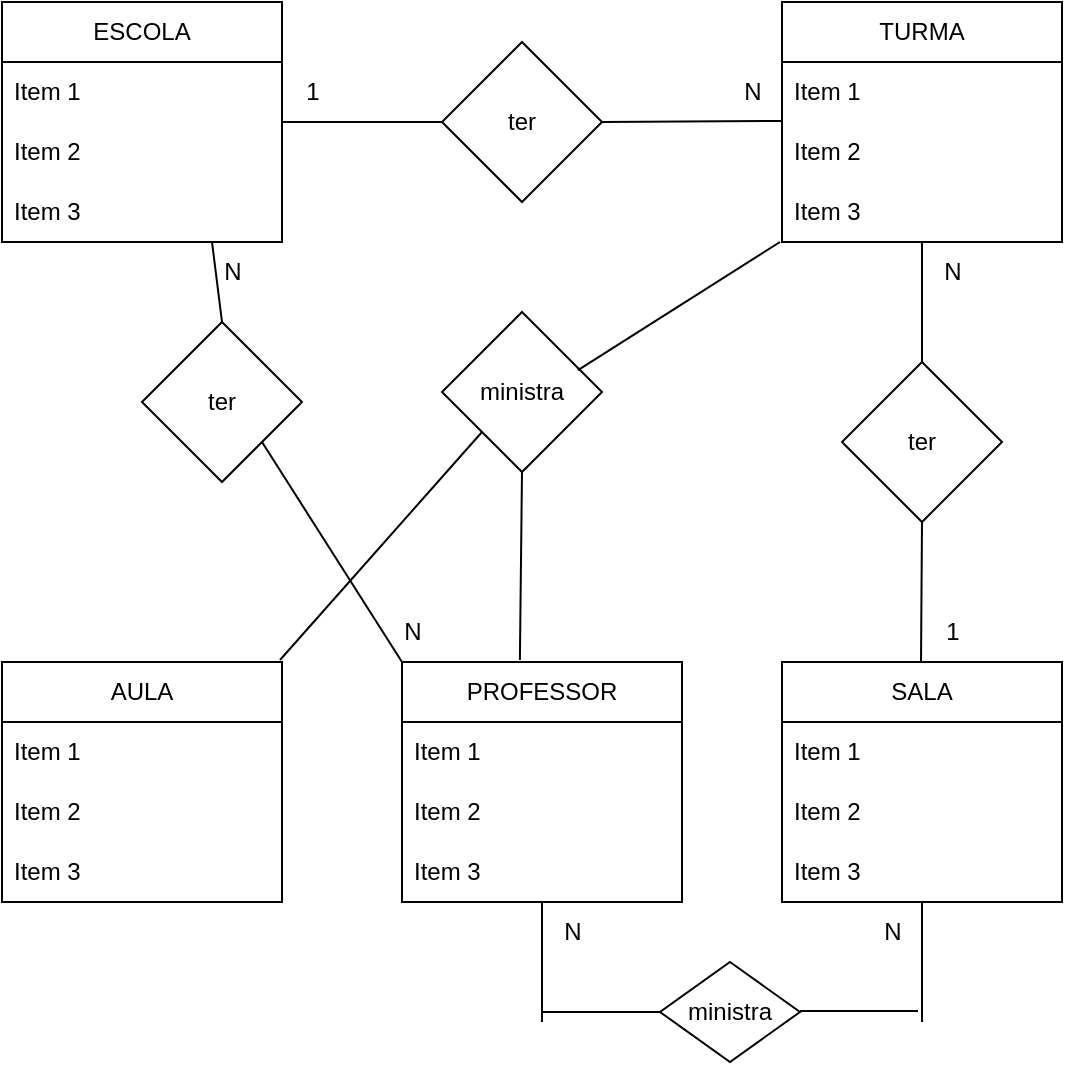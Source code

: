 <mxfile version="21.7.2" type="github">
  <diagram name="Página-1" id="cePOaibM7AGR7NOnBmcB">
    <mxGraphModel dx="1434" dy="718" grid="1" gridSize="10" guides="1" tooltips="1" connect="1" arrows="1" fold="1" page="1" pageScale="1" pageWidth="827" pageHeight="1169" math="0" shadow="0">
      <root>
        <mxCell id="0" />
        <mxCell id="1" parent="0" />
        <mxCell id="Bzw8fB9LdkekZBtDLWV--1" value="ESCOLA" style="swimlane;fontStyle=0;childLayout=stackLayout;horizontal=1;startSize=30;horizontalStack=0;resizeParent=1;resizeParentMax=0;resizeLast=0;collapsible=1;marginBottom=0;whiteSpace=wrap;html=1;" parent="1" vertex="1">
          <mxGeometry x="50" y="120" width="140" height="120" as="geometry" />
        </mxCell>
        <mxCell id="Bzw8fB9LdkekZBtDLWV--2" value="Item 1" style="text;strokeColor=none;fillColor=none;align=left;verticalAlign=middle;spacingLeft=4;spacingRight=4;overflow=hidden;points=[[0,0.5],[1,0.5]];portConstraint=eastwest;rotatable=0;whiteSpace=wrap;html=1;" parent="Bzw8fB9LdkekZBtDLWV--1" vertex="1">
          <mxGeometry y="30" width="140" height="30" as="geometry" />
        </mxCell>
        <mxCell id="Bzw8fB9LdkekZBtDLWV--3" value="Item 2" style="text;strokeColor=none;fillColor=none;align=left;verticalAlign=middle;spacingLeft=4;spacingRight=4;overflow=hidden;points=[[0,0.5],[1,0.5]];portConstraint=eastwest;rotatable=0;whiteSpace=wrap;html=1;" parent="Bzw8fB9LdkekZBtDLWV--1" vertex="1">
          <mxGeometry y="60" width="140" height="30" as="geometry" />
        </mxCell>
        <mxCell id="Bzw8fB9LdkekZBtDLWV--4" value="Item 3" style="text;strokeColor=none;fillColor=none;align=left;verticalAlign=middle;spacingLeft=4;spacingRight=4;overflow=hidden;points=[[0,0.5],[1,0.5]];portConstraint=eastwest;rotatable=0;whiteSpace=wrap;html=1;" parent="Bzw8fB9LdkekZBtDLWV--1" vertex="1">
          <mxGeometry y="90" width="140" height="30" as="geometry" />
        </mxCell>
        <mxCell id="Bzw8fB9LdkekZBtDLWV--5" value="TURMA" style="swimlane;fontStyle=0;childLayout=stackLayout;horizontal=1;startSize=30;horizontalStack=0;resizeParent=1;resizeParentMax=0;resizeLast=0;collapsible=1;marginBottom=0;whiteSpace=wrap;html=1;" parent="1" vertex="1">
          <mxGeometry x="440" y="120" width="140" height="120" as="geometry" />
        </mxCell>
        <mxCell id="Bzw8fB9LdkekZBtDLWV--6" value="Item 1" style="text;strokeColor=none;fillColor=none;align=left;verticalAlign=middle;spacingLeft=4;spacingRight=4;overflow=hidden;points=[[0,0.5],[1,0.5]];portConstraint=eastwest;rotatable=0;whiteSpace=wrap;html=1;" parent="Bzw8fB9LdkekZBtDLWV--5" vertex="1">
          <mxGeometry y="30" width="140" height="30" as="geometry" />
        </mxCell>
        <mxCell id="Bzw8fB9LdkekZBtDLWV--7" value="Item 2" style="text;strokeColor=none;fillColor=none;align=left;verticalAlign=middle;spacingLeft=4;spacingRight=4;overflow=hidden;points=[[0,0.5],[1,0.5]];portConstraint=eastwest;rotatable=0;whiteSpace=wrap;html=1;" parent="Bzw8fB9LdkekZBtDLWV--5" vertex="1">
          <mxGeometry y="60" width="140" height="30" as="geometry" />
        </mxCell>
        <mxCell id="Bzw8fB9LdkekZBtDLWV--8" value="Item 3" style="text;strokeColor=none;fillColor=none;align=left;verticalAlign=middle;spacingLeft=4;spacingRight=4;overflow=hidden;points=[[0,0.5],[1,0.5]];portConstraint=eastwest;rotatable=0;whiteSpace=wrap;html=1;" parent="Bzw8fB9LdkekZBtDLWV--5" vertex="1">
          <mxGeometry y="90" width="140" height="30" as="geometry" />
        </mxCell>
        <mxCell id="Bzw8fB9LdkekZBtDLWV--9" value="SALA" style="swimlane;fontStyle=0;childLayout=stackLayout;horizontal=1;startSize=30;horizontalStack=0;resizeParent=1;resizeParentMax=0;resizeLast=0;collapsible=1;marginBottom=0;whiteSpace=wrap;html=1;" parent="1" vertex="1">
          <mxGeometry x="440" y="450" width="140" height="120" as="geometry" />
        </mxCell>
        <mxCell id="Bzw8fB9LdkekZBtDLWV--10" value="Item 1" style="text;strokeColor=none;fillColor=none;align=left;verticalAlign=middle;spacingLeft=4;spacingRight=4;overflow=hidden;points=[[0,0.5],[1,0.5]];portConstraint=eastwest;rotatable=0;whiteSpace=wrap;html=1;" parent="Bzw8fB9LdkekZBtDLWV--9" vertex="1">
          <mxGeometry y="30" width="140" height="30" as="geometry" />
        </mxCell>
        <mxCell id="Bzw8fB9LdkekZBtDLWV--11" value="Item 2" style="text;strokeColor=none;fillColor=none;align=left;verticalAlign=middle;spacingLeft=4;spacingRight=4;overflow=hidden;points=[[0,0.5],[1,0.5]];portConstraint=eastwest;rotatable=0;whiteSpace=wrap;html=1;" parent="Bzw8fB9LdkekZBtDLWV--9" vertex="1">
          <mxGeometry y="60" width="140" height="30" as="geometry" />
        </mxCell>
        <mxCell id="Bzw8fB9LdkekZBtDLWV--12" value="Item 3" style="text;strokeColor=none;fillColor=none;align=left;verticalAlign=middle;spacingLeft=4;spacingRight=4;overflow=hidden;points=[[0,0.5],[1,0.5]];portConstraint=eastwest;rotatable=0;whiteSpace=wrap;html=1;" parent="Bzw8fB9LdkekZBtDLWV--9" vertex="1">
          <mxGeometry y="90" width="140" height="30" as="geometry" />
        </mxCell>
        <mxCell id="Bzw8fB9LdkekZBtDLWV--13" value="AULA" style="swimlane;fontStyle=0;childLayout=stackLayout;horizontal=1;startSize=30;horizontalStack=0;resizeParent=1;resizeParentMax=0;resizeLast=0;collapsible=1;marginBottom=0;whiteSpace=wrap;html=1;" parent="1" vertex="1">
          <mxGeometry x="50" y="450" width="140" height="120" as="geometry" />
        </mxCell>
        <mxCell id="Bzw8fB9LdkekZBtDLWV--14" value="Item 1" style="text;strokeColor=none;fillColor=none;align=left;verticalAlign=middle;spacingLeft=4;spacingRight=4;overflow=hidden;points=[[0,0.5],[1,0.5]];portConstraint=eastwest;rotatable=0;whiteSpace=wrap;html=1;" parent="Bzw8fB9LdkekZBtDLWV--13" vertex="1">
          <mxGeometry y="30" width="140" height="30" as="geometry" />
        </mxCell>
        <mxCell id="Bzw8fB9LdkekZBtDLWV--15" value="Item 2" style="text;strokeColor=none;fillColor=none;align=left;verticalAlign=middle;spacingLeft=4;spacingRight=4;overflow=hidden;points=[[0,0.5],[1,0.5]];portConstraint=eastwest;rotatable=0;whiteSpace=wrap;html=1;" parent="Bzw8fB9LdkekZBtDLWV--13" vertex="1">
          <mxGeometry y="60" width="140" height="30" as="geometry" />
        </mxCell>
        <mxCell id="Bzw8fB9LdkekZBtDLWV--16" value="Item 3" style="text;strokeColor=none;fillColor=none;align=left;verticalAlign=middle;spacingLeft=4;spacingRight=4;overflow=hidden;points=[[0,0.5],[1,0.5]];portConstraint=eastwest;rotatable=0;whiteSpace=wrap;html=1;" parent="Bzw8fB9LdkekZBtDLWV--13" vertex="1">
          <mxGeometry y="90" width="140" height="30" as="geometry" />
        </mxCell>
        <mxCell id="Bzw8fB9LdkekZBtDLWV--17" value="PROFESSOR" style="swimlane;fontStyle=0;childLayout=stackLayout;horizontal=1;startSize=30;horizontalStack=0;resizeParent=1;resizeParentMax=0;resizeLast=0;collapsible=1;marginBottom=0;whiteSpace=wrap;html=1;" parent="1" vertex="1">
          <mxGeometry x="250" y="450" width="140" height="120" as="geometry" />
        </mxCell>
        <mxCell id="Bzw8fB9LdkekZBtDLWV--18" value="Item 1" style="text;strokeColor=none;fillColor=none;align=left;verticalAlign=middle;spacingLeft=4;spacingRight=4;overflow=hidden;points=[[0,0.5],[1,0.5]];portConstraint=eastwest;rotatable=0;whiteSpace=wrap;html=1;" parent="Bzw8fB9LdkekZBtDLWV--17" vertex="1">
          <mxGeometry y="30" width="140" height="30" as="geometry" />
        </mxCell>
        <mxCell id="Bzw8fB9LdkekZBtDLWV--19" value="Item 2" style="text;strokeColor=none;fillColor=none;align=left;verticalAlign=middle;spacingLeft=4;spacingRight=4;overflow=hidden;points=[[0,0.5],[1,0.5]];portConstraint=eastwest;rotatable=0;whiteSpace=wrap;html=1;" parent="Bzw8fB9LdkekZBtDLWV--17" vertex="1">
          <mxGeometry y="60" width="140" height="30" as="geometry" />
        </mxCell>
        <mxCell id="Bzw8fB9LdkekZBtDLWV--20" value="Item 3" style="text;strokeColor=none;fillColor=none;align=left;verticalAlign=middle;spacingLeft=4;spacingRight=4;overflow=hidden;points=[[0,0.5],[1,0.5]];portConstraint=eastwest;rotatable=0;whiteSpace=wrap;html=1;" parent="Bzw8fB9LdkekZBtDLWV--17" vertex="1">
          <mxGeometry y="90" width="140" height="30" as="geometry" />
        </mxCell>
        <mxCell id="Bzw8fB9LdkekZBtDLWV--21" value="ter" style="rhombus;whiteSpace=wrap;html=1;" parent="1" vertex="1">
          <mxGeometry x="270" y="140" width="80" height="80" as="geometry" />
        </mxCell>
        <mxCell id="Bzw8fB9LdkekZBtDLWV--23" value="ministra" style="rhombus;whiteSpace=wrap;html=1;" parent="1" vertex="1">
          <mxGeometry x="379" y="600" width="70" height="50" as="geometry" />
        </mxCell>
        <mxCell id="Bzw8fB9LdkekZBtDLWV--24" value="ter" style="rhombus;whiteSpace=wrap;html=1;" parent="1" vertex="1">
          <mxGeometry x="470" y="300" width="80" height="80" as="geometry" />
        </mxCell>
        <mxCell id="Bzw8fB9LdkekZBtDLWV--25" value="ministra" style="rhombus;whiteSpace=wrap;html=1;" parent="1" vertex="1">
          <mxGeometry x="270" y="275" width="80" height="80" as="geometry" />
        </mxCell>
        <mxCell id="Bzw8fB9LdkekZBtDLWV--27" value="" style="endArrow=none;html=1;rounded=0;entryX=0;entryY=0.5;entryDx=0;entryDy=0;" parent="1" target="Bzw8fB9LdkekZBtDLWV--21" edge="1">
          <mxGeometry width="50" height="50" relative="1" as="geometry">
            <mxPoint x="190" y="180" as="sourcePoint" />
            <mxPoint x="240" y="130" as="targetPoint" />
          </mxGeometry>
        </mxCell>
        <mxCell id="Bzw8fB9LdkekZBtDLWV--29" value="" style="endArrow=none;html=1;rounded=0;entryX=0;entryY=0.5;entryDx=0;entryDy=0;exitX=1;exitY=0.5;exitDx=0;exitDy=0;" parent="1" source="Bzw8fB9LdkekZBtDLWV--21" edge="1">
          <mxGeometry width="50" height="50" relative="1" as="geometry">
            <mxPoint x="360" y="179.5" as="sourcePoint" />
            <mxPoint x="440" y="179.5" as="targetPoint" />
          </mxGeometry>
        </mxCell>
        <mxCell id="Bzw8fB9LdkekZBtDLWV--31" value="1" style="text;html=1;align=center;verticalAlign=middle;resizable=0;points=[];autosize=1;strokeColor=none;fillColor=none;" parent="1" vertex="1">
          <mxGeometry x="190" y="150" width="30" height="30" as="geometry" />
        </mxCell>
        <mxCell id="Bzw8fB9LdkekZBtDLWV--32" value="N" style="text;html=1;align=center;verticalAlign=middle;resizable=0;points=[];autosize=1;strokeColor=none;fillColor=none;" parent="1" vertex="1">
          <mxGeometry x="410" y="150" width="30" height="30" as="geometry" />
        </mxCell>
        <mxCell id="Bzw8fB9LdkekZBtDLWV--33" value="" style="endArrow=none;html=1;rounded=0;entryX=0.5;entryY=0;entryDx=0;entryDy=0;exitX=0.5;exitY=1;exitDx=0;exitDy=0;" parent="1" source="Bzw8fB9LdkekZBtDLWV--5" target="Bzw8fB9LdkekZBtDLWV--24" edge="1">
          <mxGeometry width="50" height="50" relative="1" as="geometry">
            <mxPoint x="465" y="260.5" as="sourcePoint" />
            <mxPoint x="555" y="260" as="targetPoint" />
          </mxGeometry>
        </mxCell>
        <mxCell id="Bzw8fB9LdkekZBtDLWV--34" value="" style="endArrow=none;html=1;rounded=0;entryX=0.5;entryY=0;entryDx=0;entryDy=0;exitX=0.5;exitY=1;exitDx=0;exitDy=0;" parent="1" source="Bzw8fB9LdkekZBtDLWV--24" edge="1">
          <mxGeometry width="50" height="50" relative="1" as="geometry">
            <mxPoint x="509.5" y="390" as="sourcePoint" />
            <mxPoint x="509.5" y="450" as="targetPoint" />
          </mxGeometry>
        </mxCell>
        <mxCell id="Bzw8fB9LdkekZBtDLWV--35" value="N" style="text;html=1;align=center;verticalAlign=middle;resizable=0;points=[];autosize=1;strokeColor=none;fillColor=none;rotation=0;" parent="1" vertex="1">
          <mxGeometry x="510" y="240" width="30" height="30" as="geometry" />
        </mxCell>
        <mxCell id="Bzw8fB9LdkekZBtDLWV--36" value="1" style="text;html=1;align=center;verticalAlign=middle;resizable=0;points=[];autosize=1;strokeColor=none;fillColor=none;" parent="1" vertex="1">
          <mxGeometry x="510" y="420" width="30" height="30" as="geometry" />
        </mxCell>
        <mxCell id="Bzw8fB9LdkekZBtDLWV--37" value="" style="endArrow=none;html=1;rounded=0;" parent="1" target="Bzw8fB9LdkekZBtDLWV--23" edge="1">
          <mxGeometry width="50" height="50" relative="1" as="geometry">
            <mxPoint x="320" y="625" as="sourcePoint" />
            <mxPoint x="460" y="300" as="targetPoint" />
          </mxGeometry>
        </mxCell>
        <mxCell id="Bzw8fB9LdkekZBtDLWV--38" value="" style="endArrow=none;html=1;rounded=0;exitX=0.5;exitY=1;exitDx=0;exitDy=0;entryX=0.421;entryY=-0.008;entryDx=0;entryDy=0;entryPerimeter=0;" parent="1" source="Bzw8fB9LdkekZBtDLWV--25" target="Bzw8fB9LdkekZBtDLWV--17" edge="1">
          <mxGeometry width="50" height="50" relative="1" as="geometry">
            <mxPoint x="305" y="360" as="sourcePoint" />
            <mxPoint x="315" y="450" as="targetPoint" />
          </mxGeometry>
        </mxCell>
        <mxCell id="Bzw8fB9LdkekZBtDLWV--39" value="N" style="text;html=1;align=center;verticalAlign=middle;resizable=0;points=[];autosize=1;strokeColor=none;fillColor=none;rotation=0;" parent="1" vertex="1">
          <mxGeometry x="320" y="570" width="30" height="30" as="geometry" />
        </mxCell>
        <mxCell id="Bzw8fB9LdkekZBtDLWV--40" value="N" style="text;html=1;align=center;verticalAlign=middle;resizable=0;points=[];autosize=1;strokeColor=none;fillColor=none;rotation=0;" parent="1" vertex="1">
          <mxGeometry x="480" y="570" width="30" height="30" as="geometry" />
        </mxCell>
        <mxCell id="Bzw8fB9LdkekZBtDLWV--50" value="" style="endArrow=none;html=1;rounded=0;exitX=0.85;exitY=0.363;exitDx=0;exitDy=0;exitPerimeter=0;" parent="1" source="Bzw8fB9LdkekZBtDLWV--25" edge="1">
          <mxGeometry width="50" height="50" relative="1" as="geometry">
            <mxPoint x="389" y="290" as="sourcePoint" />
            <mxPoint x="439" y="240" as="targetPoint" />
          </mxGeometry>
        </mxCell>
        <mxCell id="Bzw8fB9LdkekZBtDLWV--51" value="" style="endArrow=none;html=1;rounded=0;exitX=0.5;exitY=1;exitDx=0;exitDy=0;" parent="1" source="Bzw8fB9LdkekZBtDLWV--17" edge="1">
          <mxGeometry width="50" height="50" relative="1" as="geometry">
            <mxPoint x="300" y="600" as="sourcePoint" />
            <mxPoint x="320" y="630" as="targetPoint" />
          </mxGeometry>
        </mxCell>
        <mxCell id="Bzw8fB9LdkekZBtDLWV--53" value="" style="endArrow=none;html=1;rounded=0;exitX=0.5;exitY=1;exitDx=0;exitDy=0;" parent="1" edge="1">
          <mxGeometry width="50" height="50" relative="1" as="geometry">
            <mxPoint x="510" y="570" as="sourcePoint" />
            <mxPoint x="510" y="630" as="targetPoint" />
          </mxGeometry>
        </mxCell>
        <mxCell id="Bzw8fB9LdkekZBtDLWV--54" value="" style="endArrow=none;html=1;rounded=0;" parent="1" edge="1">
          <mxGeometry width="50" height="50" relative="1" as="geometry">
            <mxPoint x="449" y="624.5" as="sourcePoint" />
            <mxPoint x="508" y="624.5" as="targetPoint" />
          </mxGeometry>
        </mxCell>
        <mxCell id="Bzw8fB9LdkekZBtDLWV--56" value="" style="endArrow=none;html=1;rounded=0;exitX=0;exitY=1;exitDx=0;exitDy=0;entryX=0.421;entryY=-0.008;entryDx=0;entryDy=0;entryPerimeter=0;" parent="1" source="Bzw8fB9LdkekZBtDLWV--25" edge="1">
          <mxGeometry width="50" height="50" relative="1" as="geometry">
            <mxPoint x="190" y="355" as="sourcePoint" />
            <mxPoint x="189" y="449" as="targetPoint" />
          </mxGeometry>
        </mxCell>
        <mxCell id="Bzw8fB9LdkekZBtDLWV--57" value="ter" style="rhombus;whiteSpace=wrap;html=1;" parent="1" vertex="1">
          <mxGeometry x="120" y="280" width="80" height="80" as="geometry" />
        </mxCell>
        <mxCell id="Bzw8fB9LdkekZBtDLWV--58" value="" style="endArrow=none;html=1;rounded=0;exitX=0.5;exitY=0;exitDx=0;exitDy=0;entryX=0.75;entryY=1;entryDx=0;entryDy=0;" parent="1" source="Bzw8fB9LdkekZBtDLWV--57" target="Bzw8fB9LdkekZBtDLWV--1" edge="1">
          <mxGeometry width="50" height="50" relative="1" as="geometry">
            <mxPoint x="160" y="290" as="sourcePoint" />
            <mxPoint x="261" y="226" as="targetPoint" />
          </mxGeometry>
        </mxCell>
        <mxCell id="Bzw8fB9LdkekZBtDLWV--59" value="" style="endArrow=none;html=1;rounded=0;exitX=0;exitY=0;exitDx=0;exitDy=0;entryX=0.75;entryY=1;entryDx=0;entryDy=0;" parent="1" source="Bzw8fB9LdkekZBtDLWV--17" edge="1">
          <mxGeometry width="50" height="50" relative="1" as="geometry">
            <mxPoint x="185" y="380" as="sourcePoint" />
            <mxPoint x="180" y="340" as="targetPoint" />
          </mxGeometry>
        </mxCell>
        <mxCell id="Bzw8fB9LdkekZBtDLWV--60" value="N" style="text;html=1;align=center;verticalAlign=middle;resizable=0;points=[];autosize=1;strokeColor=none;fillColor=none;" parent="1" vertex="1">
          <mxGeometry x="150" y="240" width="30" height="30" as="geometry" />
        </mxCell>
        <mxCell id="Bzw8fB9LdkekZBtDLWV--61" value="N" style="text;html=1;align=center;verticalAlign=middle;resizable=0;points=[];autosize=1;strokeColor=none;fillColor=none;" parent="1" vertex="1">
          <mxGeometry x="240" y="420" width="30" height="30" as="geometry" />
        </mxCell>
      </root>
    </mxGraphModel>
  </diagram>
</mxfile>

